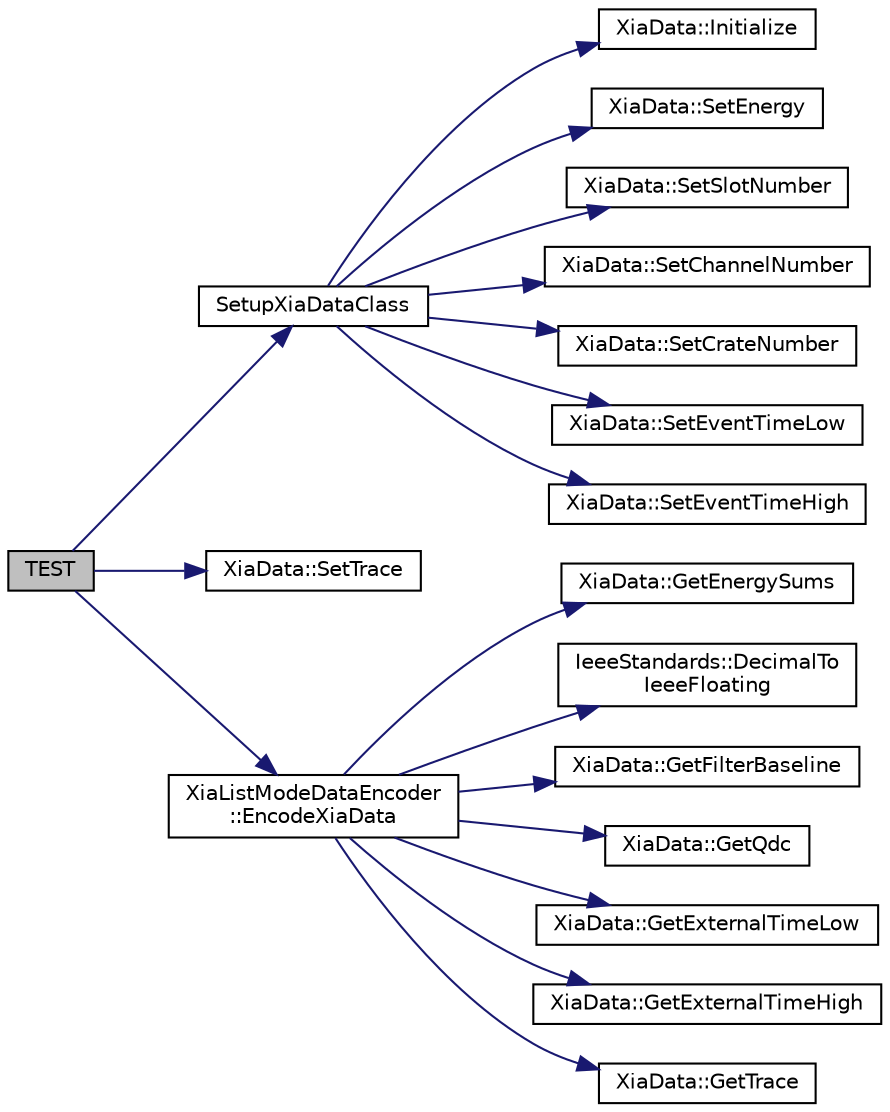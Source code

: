 digraph "TEST"
{
  edge [fontname="Helvetica",fontsize="10",labelfontname="Helvetica",labelfontsize="10"];
  node [fontname="Helvetica",fontsize="10",shape=record];
  rankdir="LR";
  Node1 [label="TEST",height=0.2,width=0.4,color="black", fillcolor="grey75", style="filled", fontcolor="black"];
  Node1 -> Node2 [color="midnightblue",fontsize="10",style="solid",fontname="Helvetica"];
  Node2 [label="SetupXiaDataClass",height=0.2,width=0.4,color="black", fillcolor="white", style="filled",URL="$d3/d66/unittest-_xia_list_mode_data_encoder_8cpp.html#a40acdc4640ed2248d22139fbfba265dd"];
  Node2 -> Node3 [color="midnightblue",fontsize="10",style="solid",fontname="Helvetica"];
  Node3 [label="XiaData::Initialize",height=0.2,width=0.4,color="black", fillcolor="white", style="filled",URL="$d2/ddd/class_xia_data.html#a4d60bfdab03855cc0b2a0a55e484bf88",tooltip="Initialize all variables and set them to some default values. "];
  Node2 -> Node4 [color="midnightblue",fontsize="10",style="solid",fontname="Helvetica"];
  Node4 [label="XiaData::SetEnergy",height=0.2,width=0.4,color="black", fillcolor="white", style="filled",URL="$d2/ddd/class_xia_data.html#aaf91ca7a3d8cc1eb54ab6eca795ffefe",tooltip="Sets the energy calculated on-board. "];
  Node2 -> Node5 [color="midnightblue",fontsize="10",style="solid",fontname="Helvetica"];
  Node5 [label="XiaData::SetSlotNumber",height=0.2,width=0.4,color="black", fillcolor="white", style="filled",URL="$d2/ddd/class_xia_data.html#ac962808325ff3dce7b47863d4f96624f",tooltip="Sets the slot number. "];
  Node2 -> Node6 [color="midnightblue",fontsize="10",style="solid",fontname="Helvetica"];
  Node6 [label="XiaData::SetChannelNumber",height=0.2,width=0.4,color="black", fillcolor="white", style="filled",URL="$d2/ddd/class_xia_data.html#a9c7fd2f8302abcaa614202087c33c4e0",tooltip="Sets the channel number. "];
  Node2 -> Node7 [color="midnightblue",fontsize="10",style="solid",fontname="Helvetica"];
  Node7 [label="XiaData::SetCrateNumber",height=0.2,width=0.4,color="black", fillcolor="white", style="filled",URL="$d2/ddd/class_xia_data.html#a8785811860905761ba919ae67487a394",tooltip="Sets the crate number. "];
  Node2 -> Node8 [color="midnightblue",fontsize="10",style="solid",fontname="Helvetica"];
  Node8 [label="XiaData::SetEventTimeLow",height=0.2,width=0.4,color="black", fillcolor="white", style="filled",URL="$d2/ddd/class_xia_data.html#ab1d2117cb57edc28c5fbcc172e6f6226",tooltip="Sets the lower 32 bits of the event time. "];
  Node2 -> Node9 [color="midnightblue",fontsize="10",style="solid",fontname="Helvetica"];
  Node9 [label="XiaData::SetEventTimeHigh",height=0.2,width=0.4,color="black", fillcolor="white", style="filled",URL="$d2/ddd/class_xia_data.html#a45331d8c7bdbf63d63ffea2ba63be992",tooltip="Sets the upper 16 bits of the event time. "];
  Node1 -> Node10 [color="midnightblue",fontsize="10",style="solid",fontname="Helvetica"];
  Node10 [label="XiaData::SetTrace",height=0.2,width=0.4,color="black", fillcolor="white", style="filled",URL="$d2/ddd/class_xia_data.html#ae19966bed7b9afe8afd47a2c6bbb11bf",tooltip="Sets the trace recorded on board. "];
  Node1 -> Node11 [color="midnightblue",fontsize="10",style="solid",fontname="Helvetica"];
  Node11 [label="XiaListModeDataEncoder\l::EncodeXiaData",height=0.2,width=0.4,color="black", fillcolor="white", style="filled",URL="$df/d1a/class_xia_list_mode_data_encoder.html#a0dafae523646704e98a8217cf425ec2e"];
  Node11 -> Node12 [color="midnightblue",fontsize="10",style="solid",fontname="Helvetica"];
  Node12 [label="XiaData::GetEnergySums",height=0.2,width=0.4,color="black", fillcolor="white", style="filled",URL="$d2/ddd/class_xia_data.html#acdb12ff4d003a85ef15d579932271095"];
  Node11 -> Node13 [color="midnightblue",fontsize="10",style="solid",fontname="Helvetica"];
  Node13 [label="IeeeStandards::DecimalTo\lIeeeFloating",height=0.2,width=0.4,color="black", fillcolor="white", style="filled",URL="$d6/d23/namespace_ieee_standards.html#abaef6159408f93ef7a38eb2ac2f94a28"];
  Node11 -> Node14 [color="midnightblue",fontsize="10",style="solid",fontname="Helvetica"];
  Node14 [label="XiaData::GetFilterBaseline",height=0.2,width=0.4,color="black", fillcolor="white", style="filled",URL="$d2/ddd/class_xia_data.html#a14dc218717636bd6b1b4bfbf8e566cd1"];
  Node11 -> Node15 [color="midnightblue",fontsize="10",style="solid",fontname="Helvetica"];
  Node15 [label="XiaData::GetQdc",height=0.2,width=0.4,color="black", fillcolor="white", style="filled",URL="$d2/ddd/class_xia_data.html#a7b617d36e152efa74c4f657bc3848c81"];
  Node11 -> Node16 [color="midnightblue",fontsize="10",style="solid",fontname="Helvetica"];
  Node16 [label="XiaData::GetExternalTimeLow",height=0.2,width=0.4,color="black", fillcolor="white", style="filled",URL="$d2/ddd/class_xia_data.html#ac0a5410997d9b116ebae66651a3278c8"];
  Node11 -> Node17 [color="midnightblue",fontsize="10",style="solid",fontname="Helvetica"];
  Node17 [label="XiaData::GetExternalTimeHigh",height=0.2,width=0.4,color="black", fillcolor="white", style="filled",URL="$d2/ddd/class_xia_data.html#a7a35b41ce4920c43eaaa4ce1c46ffaac"];
  Node11 -> Node18 [color="midnightblue",fontsize="10",style="solid",fontname="Helvetica"];
  Node18 [label="XiaData::GetTrace",height=0.2,width=0.4,color="black", fillcolor="white", style="filled",URL="$d2/ddd/class_xia_data.html#a94d10f0eb065dd14032b8b666bfcf663"];
}
